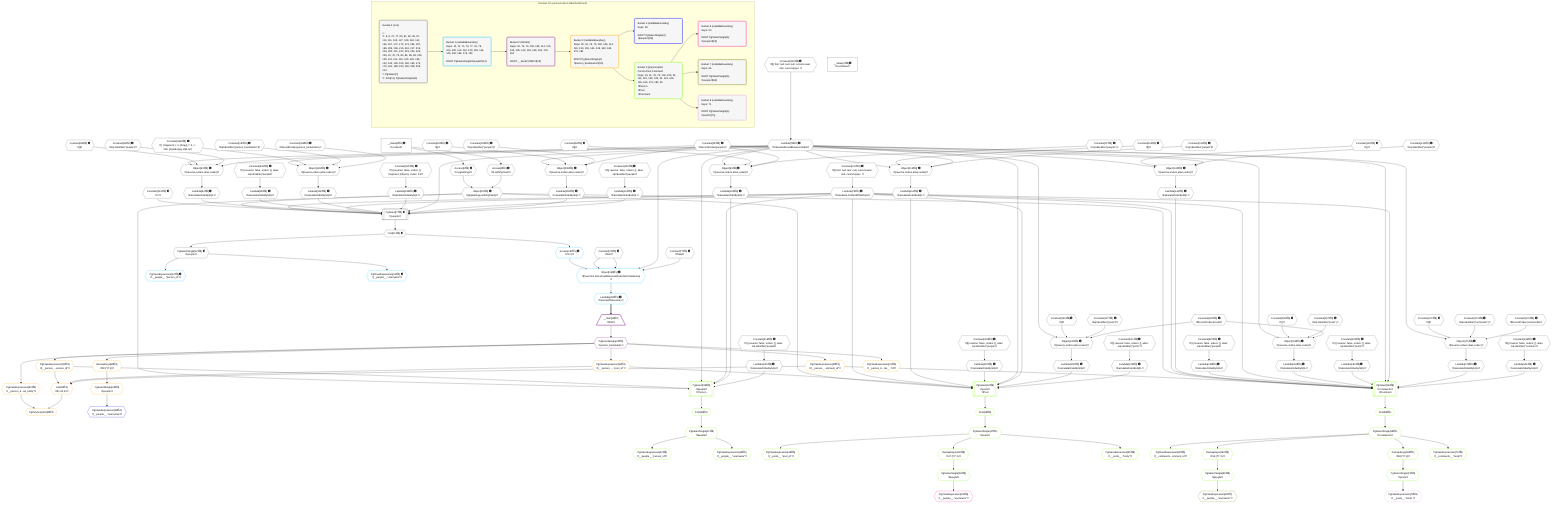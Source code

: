 %%{init: {'themeVariables': { 'fontSize': '12px'}}}%%
graph TD
    classDef path fill:#eee,stroke:#000,color:#000
    classDef plan fill:#fff,stroke-width:1px,color:#000
    classDef itemplan fill:#fff,stroke-width:2px,color:#000
    classDef unbatchedplan fill:#dff,stroke-width:1px,color:#000
    classDef sideeffectplan fill:#fcc,stroke-width:2px,color:#000
    classDef bucket fill:#f6f6f6,color:#000,stroke-width:2px,text-align:left


    %% plan dependencies
    PgSelect7[["PgSelect[7∈0] ➊<br />ᐸpeopleᐳ"]]:::plan
    Object10{{"Object[10∈0] ➊<br />ᐸ{pgSettings,withPgClient}ᐳ"}}:::plan
    Constant215{{"Constant[215∈0] ➊<br />ᐸ2ᐳ"}}:::plan
    Lambda79{{"Lambda[79∈0] ➊<br />ᐸcalculateLimitAndOffsetSQLᐳ"}}:::plan
    Lambda84{{"Lambda[84∈0] ➊<br />ᐸcalculateOrderBySQLᐳ"}}:::plan
    Lambda89{{"Lambda[89∈0] ➊<br />ᐸcalculateOrderBySQLᐳ"}}:::plan
    Lambda190{{"Lambda[190∈0] ➊<br />ᐸcalculateOrderBySQLᐳ"}}:::plan
    Lambda195{{"Lambda[195∈0] ➊<br />ᐸcalculateOrderBySQLᐳ"}}:::plan
    Lambda76{{"Lambda[76∈0] ➊<br />ᐸcalculateShouldReverseOrderᐳ"}}:::plan
    Lambda209{{"Lambda[209∈0] ➊<br />ᐸcalculateOrderBySQLᐳ"}}:::plan
    Lambda214{{"Lambda[214∈0] ➊<br />ᐸcalculateOrderBySQLᐳ"}}:::plan
    Object10 & Constant215 & Lambda79 & Lambda84 & Lambda89 & Lambda79 & Lambda190 & Lambda195 & Lambda76 & Lambda79 & Lambda209 & Lambda214 --> PgSelect7
    Object83{{"Object[83∈0] ➊<br />ᐸ{reverse,orders,alias,codec}ᐳ"}}:::plan
    Constant80{{"Constant[80∈0] ➊<br />ᐸ[]ᐳ"}}:::plan
    Constant81{{"Constant[81∈0] ➊<br />ᐸsql.identifier(”people”)ᐳ"}}:::plan
    Constant82{{"Constant[82∈0] ➊<br />ᐸRecordCodec(people)ᐳ"}}:::plan
    Lambda76 & Constant80 & Constant81 & Constant82 --> Object83
    Object99{{"Object[99∈0] ➊<br />ᐸ{reverse,orders,alias,codec}ᐳ"}}:::plan
    Constant96{{"Constant[96∈0] ➊<br />ᐸ[]ᐳ"}}:::plan
    Constant97{{"Constant[97∈0] ➊<br />ᐸsql.identifier(”people”)ᐳ"}}:::plan
    Lambda76 & Constant96 & Constant97 & Constant82 --> Object99
    Object113{{"Object[113∈0] ➊<br />ᐸ{reverse,orders,alias,codec}ᐳ"}}:::plan
    Constant110{{"Constant[110∈0] ➊<br />ᐸ[]ᐳ"}}:::plan
    Constant111{{"Constant[111∈0] ➊<br />ᐸsql.identifier(”people”)ᐳ"}}:::plan
    Lambda76 & Constant110 & Constant111 & Constant82 --> Object113
    Object129{{"Object[129∈0] ➊<br />ᐸ{reverse,orders,alias,codec}ᐳ"}}:::plan
    Constant126{{"Constant[126∈0] ➊<br />ᐸ[]ᐳ"}}:::plan
    Constant127{{"Constant[127∈0] ➊<br />ᐸsql.identifier(”posts”)ᐳ"}}:::plan
    Constant128{{"Constant[128∈0] ➊<br />ᐸRecordCodec(posts)ᐳ"}}:::plan
    Lambda76 & Constant126 & Constant127 & Constant128 --> Object129
    Object143{{"Object[143∈0] ➊<br />ᐸ{reverse,orders,alias,codec}ᐳ"}}:::plan
    Constant140{{"Constant[140∈0] ➊<br />ᐸ[]ᐳ"}}:::plan
    Constant141{{"Constant[141∈0] ➊<br />ᐸsql.identifier(”people”)ᐳ"}}:::plan
    Lambda76 & Constant140 & Constant141 & Constant82 --> Object143
    Object159{{"Object[159∈0] ➊<br />ᐸ{reverse,orders,alias,codec}ᐳ"}}:::plan
    Constant156{{"Constant[156∈0] ➊<br />ᐸ[]ᐳ"}}:::plan
    Constant157{{"Constant[157∈0] ➊<br />ᐸsql.identifier(”posts”)ᐳ"}}:::plan
    Lambda76 & Constant156 & Constant157 & Constant128 --> Object159
    Object175{{"Object[175∈0] ➊<br />ᐸ{reverse,orders,alias,codec}ᐳ"}}:::plan
    Constant172{{"Constant[172∈0] ➊<br />ᐸ[]ᐳ"}}:::plan
    Constant173{{"Constant[173∈0] ➊<br />ᐸsql.identifier(”comments”)ᐳ"}}:::plan
    Constant174{{"Constant[174∈0] ➊<br />ᐸRecordCodec(comments)ᐳ"}}:::plan
    Lambda76 & Constant172 & Constant173 & Constant174 --> Object175
    Object189{{"Object[189∈0] ➊<br />ᐸ{reverse,orders,alias,codec}ᐳ"}}:::plan
    Constant186{{"Constant[186∈0] ➊<br />ᐸ[ { fragment: { n: [Array], f: 0, c: 266, [Symbol(pg-sql2-tyᐳ"}}:::plan
    Constant187{{"Constant[187∈0] ➊<br />ᐸsql.identifier(”person_bookmarks”)ᐳ"}}:::plan
    Constant188{{"Constant[188∈0] ➊<br />ᐸRecordCodec(person_bookmarks)ᐳ"}}:::plan
    Lambda76 & Constant186 & Constant187 & Constant188 --> Object189
    Object208{{"Object[208∈0] ➊<br />ᐸ{reverse,orders,alias,codec}ᐳ"}}:::plan
    Constant205{{"Constant[205∈0] ➊<br />ᐸ[]ᐳ"}}:::plan
    Constant206{{"Constant[206∈0] ➊<br />ᐸsql.identifier(”people”)ᐳ"}}:::plan
    Lambda76 & Constant205 & Constant206 & Constant82 --> Object208
    Access8{{"Access[8∈0] ➊<br />ᐸ2.pgSettingsᐳ"}}:::plan
    Access9{{"Access[9∈0] ➊<br />ᐸ2.withPgClientᐳ"}}:::plan
    Access8 & Access9 --> Object10
    __Value2["__Value[2∈0] ➊<br />ᐸcontextᐳ"]:::plan
    __Value2 --> Access8
    __Value2 --> Access9
    First11{{"First[11∈0] ➊"}}:::plan
    PgSelect7 --> First11
    PgSelectSingle12{{"PgSelectSingle[12∈0] ➊<br />ᐸpeopleᐳ"}}:::plan
    First11 --> PgSelectSingle12
    Constant216{{"Constant[216∈0] ➊<br />ᐸ§{ first: null, last: null, cursorLower: null, cursorUpper: ᐳ"}}:::plan
    Constant216 --> Lambda76
    Constant217{{"Constant[217∈0] ➊<br />ᐸ§{ first: null, last: null, cursorLower: null, cursorUpper: ᐳ"}}:::plan
    Constant217 --> Lambda79
    Object83 --> Lambda84
    Constant218{{"Constant[218∈0] ➊<br />ᐸ§{ reverse: false, orders: [], alias: sql.identifier(”peopleᐳ"}}:::plan
    Constant218 --> Lambda89
    Lambda100{{"Lambda[100∈0] ➊<br />ᐸcalculateOrderBySQLᐳ"}}:::plan
    Object99 --> Lambda100
    Lambda105{{"Lambda[105∈0] ➊<br />ᐸcalculateOrderBySQLᐳ"}}:::plan
    Constant219{{"Constant[219∈0] ➊<br />ᐸ§{ reverse: false, orders: [], alias: sql.identifier(”peopleᐳ"}}:::plan
    Constant219 --> Lambda105
    Lambda114{{"Lambda[114∈0] ➊<br />ᐸcalculateOrderBySQLᐳ"}}:::plan
    Object113 --> Lambda114
    Lambda119{{"Lambda[119∈0] ➊<br />ᐸcalculateOrderBySQLᐳ"}}:::plan
    Constant220{{"Constant[220∈0] ➊<br />ᐸ§{ reverse: false, orders: [], alias: sql.identifier(”peopleᐳ"}}:::plan
    Constant220 --> Lambda119
    Lambda130{{"Lambda[130∈0] ➊<br />ᐸcalculateOrderBySQLᐳ"}}:::plan
    Object129 --> Lambda130
    Lambda135{{"Lambda[135∈0] ➊<br />ᐸcalculateOrderBySQLᐳ"}}:::plan
    Constant221{{"Constant[221∈0] ➊<br />ᐸ§{ reverse: false, orders: [], alias: sql.identifier(”posts”ᐳ"}}:::plan
    Constant221 --> Lambda135
    Lambda144{{"Lambda[144∈0] ➊<br />ᐸcalculateOrderBySQLᐳ"}}:::plan
    Object143 --> Lambda144
    Lambda149{{"Lambda[149∈0] ➊<br />ᐸcalculateOrderBySQLᐳ"}}:::plan
    Constant222{{"Constant[222∈0] ➊<br />ᐸ§{ reverse: false, orders: [], alias: sql.identifier(”peopleᐳ"}}:::plan
    Constant222 --> Lambda149
    Lambda160{{"Lambda[160∈0] ➊<br />ᐸcalculateOrderBySQLᐳ"}}:::plan
    Object159 --> Lambda160
    Lambda165{{"Lambda[165∈0] ➊<br />ᐸcalculateOrderBySQLᐳ"}}:::plan
    Constant223{{"Constant[223∈0] ➊<br />ᐸ§{ reverse: false, orders: [], alias: sql.identifier(”posts”ᐳ"}}:::plan
    Constant223 --> Lambda165
    Lambda176{{"Lambda[176∈0] ➊<br />ᐸcalculateOrderBySQLᐳ"}}:::plan
    Object175 --> Lambda176
    Lambda181{{"Lambda[181∈0] ➊<br />ᐸcalculateOrderBySQLᐳ"}}:::plan
    Constant224{{"Constant[224∈0] ➊<br />ᐸ§{ reverse: false, orders: [], alias: sql.identifier(”commenᐳ"}}:::plan
    Constant224 --> Lambda181
    Object189 --> Lambda190
    Constant225{{"Constant[225∈0] ➊<br />ᐸ§{ reverse: false, orders: [ { fragment: [Object], codec: Coᐳ"}}:::plan
    Constant225 --> Lambda195
    Object208 --> Lambda209
    Constant226{{"Constant[226∈0] ➊<br />ᐸ§{ reverse: false, orders: [], alias: sql.identifier(”peopleᐳ"}}:::plan
    Constant226 --> Lambda214
    __Value4["__Value[4∈0] ➊<br />ᐸrootValueᐳ"]:::plan
    Constant74{{"Constant[74∈0] ➊<br />ᐸnullᐳ"}}:::plan
    Constant77{{"Constant[77∈0] ➊<br />ᐸfalseᐳ"}}:::plan
    Object199{{"Object[199∈1] ➊<br />ᐸ{rows,first,last,shouldReverseOrder,fetchOneExtra}ᐳ"}}:::plan
    Access197{{"Access[197∈1] ➊<br />ᐸ11.0ᐳ"}}:::plan
    Access197 & Constant74 & Constant74 & Lambda76 & Constant77 --> Object199
    PgClassExpression13{{"PgClassExpression[13∈1] ➊<br />ᐸ__people__.”person_id”ᐳ"}}:::plan
    PgSelectSingle12 --> PgClassExpression13
    PgClassExpression14{{"PgClassExpression[14∈1] ➊<br />ᐸ__people__.”username”ᐳ"}}:::plan
    PgSelectSingle12 --> PgClassExpression14
    First11 --> Access197
    Lambda200{{"Lambda[200∈1] ➊<br />ᐸreverseIfNecessaryᐳ"}}:::plan
    Object199 --> Lambda200
    __Item19[/"__Item[19∈2]<br />ᐸ200ᐳ"\]:::itemplan
    Lambda200 ==> __Item19
    PgSelectSingle20{{"PgSelectSingle[20∈2]<br />ᐸperson_bookmarksᐳ"}}:::plan
    __Item19 --> PgSelectSingle20
    List34{{"List[34∈3]<br />ᐸ31,32,33ᐳ"}}:::plan
    PgClassExpression31{{"PgClassExpression[31∈3]<br />ᐸ(__person_...person_id”ᐳ"}}:::plan
    PgClassExpression32{{"PgClassExpression[32∈3]<br />ᐸ(__person_....”post_id”ᐳ"}}:::plan
    PgClassExpression33{{"PgClassExpression[33∈3]<br />ᐸ(__person_...omment_id”ᐳ"}}:::plan
    PgClassExpression31 & PgClassExpression32 & PgClassExpression33 --> List34
    PgPolymorphic35{{"PgPolymorphic[35∈3]"}}:::plan
    PgClassExpression30{{"PgClassExpression[30∈3]<br />ᐸ__person_b...ed_entity”ᐳ"}}:::plan
    PgClassExpression30 & List34 --> PgPolymorphic35
    PgClassExpression21{{"PgClassExpression[21∈3]<br />ᐸ__person_b...rks__.”id”ᐳ"}}:::plan
    PgSelectSingle20 --> PgClassExpression21
    PgSelectSingle28{{"PgSelectSingle[28∈3]<br />ᐸpeopleᐳ"}}:::plan
    RemapKeys90{{"RemapKeys[90∈3]<br />ᐸ20:{”0”:1}ᐳ"}}:::plan
    RemapKeys90 --> PgSelectSingle28
    PgSelectSingle20 --> PgClassExpression30
    PgSelectSingle20 --> PgClassExpression31
    PgSelectSingle20 --> PgClassExpression32
    PgSelectSingle20 --> PgClassExpression33
    PgSelectSingle20 --> RemapKeys90
    PgClassExpression29{{"PgClassExpression[29∈4]<br />ᐸ__people__.”username”ᐳ"}}:::plan
    PgSelectSingle28 --> PgClassExpression29
    PgSelect56[["PgSelect[56∈5]<br />ᐸcommentsᐳ<br />ᐳComment"]]:::plan
    Object10 & PgClassExpression33 & Lambda79 & Lambda144 & Lambda149 & Lambda79 & Lambda160 & Lambda165 & Lambda76 & Lambda79 & Lambda176 & Lambda181 --> PgSelect56
    PgSelect44[["PgSelect[44∈5]<br />ᐸpostsᐳ<br />ᐳPost"]]:::plan
    Object10 & PgClassExpression32 & Lambda79 & Lambda114 & Lambda119 & Lambda76 & Lambda79 & Lambda130 & Lambda135 --> PgSelect44
    PgSelect36[["PgSelect[36∈5]<br />ᐸpeopleᐳ<br />ᐳPerson"]]:::plan
    Object10 & PgClassExpression31 & Lambda76 & Lambda79 & Lambda100 & Lambda105 --> PgSelect36
    First40{{"First[40∈5]"}}:::plan
    PgSelect36 --> First40
    PgSelectSingle41{{"PgSelectSingle[41∈5]<br />ᐸpeopleᐳ"}}:::plan
    First40 --> PgSelectSingle41
    PgClassExpression42{{"PgClassExpression[42∈5]<br />ᐸ__people__.”person_id”ᐳ"}}:::plan
    PgSelectSingle41 --> PgClassExpression42
    PgClassExpression43{{"PgClassExpression[43∈5]<br />ᐸ__people__.”username”ᐳ"}}:::plan
    PgSelectSingle41 --> PgClassExpression43
    First46{{"First[46∈5]"}}:::plan
    PgSelect44 --> First46
    PgSelectSingle47{{"PgSelectSingle[47∈5]<br />ᐸpostsᐳ"}}:::plan
    First46 --> PgSelectSingle47
    PgClassExpression48{{"PgClassExpression[48∈5]<br />ᐸ__posts__.”post_id”ᐳ"}}:::plan
    PgSelectSingle47 --> PgClassExpression48
    PgSelectSingle53{{"PgSelectSingle[53∈5]<br />ᐸpeopleᐳ"}}:::plan
    RemapKeys120{{"RemapKeys[120∈5]<br />ᐸ47:{”0”:1}ᐳ"}}:::plan
    RemapKeys120 --> PgSelectSingle53
    PgClassExpression55{{"PgClassExpression[55∈5]<br />ᐸ__posts__.”body”ᐳ"}}:::plan
    PgSelectSingle47 --> PgClassExpression55
    First58{{"First[58∈5]"}}:::plan
    PgSelect56 --> First58
    PgSelectSingle59{{"PgSelectSingle[59∈5]<br />ᐸcommentsᐳ"}}:::plan
    First58 --> PgSelectSingle59
    PgClassExpression60{{"PgClassExpression[60∈5]<br />ᐸ__comments...omment_id”ᐳ"}}:::plan
    PgSelectSingle59 --> PgClassExpression60
    PgSelectSingle65{{"PgSelectSingle[65∈5]<br />ᐸpeopleᐳ"}}:::plan
    RemapKeys150{{"RemapKeys[150∈5]<br />ᐸ59:{”0”:1}ᐳ"}}:::plan
    RemapKeys150 --> PgSelectSingle65
    PgSelectSingle71{{"PgSelectSingle[71∈5]<br />ᐸpostsᐳ"}}:::plan
    RemapKeys166{{"RemapKeys[166∈5]<br />ᐸ59:{”0”:2}ᐳ"}}:::plan
    RemapKeys166 --> PgSelectSingle71
    PgClassExpression73{{"PgClassExpression[73∈5]<br />ᐸ__comments__.”body”ᐳ"}}:::plan
    PgSelectSingle59 --> PgClassExpression73
    PgSelectSingle47 --> RemapKeys120
    PgSelectSingle59 --> RemapKeys150
    PgSelectSingle59 --> RemapKeys166
    PgClassExpression54{{"PgClassExpression[54∈6]<br />ᐸ__people__.”username”ᐳ"}}:::plan
    PgSelectSingle53 --> PgClassExpression54
    PgClassExpression66{{"PgClassExpression[66∈7]<br />ᐸ__people__.”username”ᐳ"}}:::plan
    PgSelectSingle65 --> PgClassExpression66
    PgClassExpression72{{"PgClassExpression[72∈8]<br />ᐸ__posts__.”body”ᐳ"}}:::plan
    PgSelectSingle71 --> PgClassExpression72

    %% define steps

    subgraph "Buckets for queries/unions-table/bookmarks"
    Bucket0("Bucket 0 (root)<br /><br />1: <br />ᐳ: 8, 9, 74, 77, 80, 81, 82, 96, 97, 110, 111, 126, 127, 128, 140, 141, 156, 157, 172, 173, 174, 186, 187, 188, 205, 206, 215, 216, 217, 218, 219, 220, 221, 222, 223, 224, 225, 226, 10, 76, 79, 83, 84, 89, 99, 100, 105, 113, 114, 119, 129, 130, 135, 143, 144, 149, 159, 160, 165, 175, 176, 181, 189, 190, 195, 208, 209, 214<br />2: PgSelect[7]<br />ᐳ: First[11], PgSelectSingle[12]"):::bucket
    classDef bucket0 stroke:#696969
    class Bucket0,__Value2,__Value4,PgSelect7,Access8,Access9,Object10,First11,PgSelectSingle12,Constant74,Lambda76,Constant77,Lambda79,Constant80,Constant81,Constant82,Object83,Lambda84,Lambda89,Constant96,Constant97,Object99,Lambda100,Lambda105,Constant110,Constant111,Object113,Lambda114,Lambda119,Constant126,Constant127,Constant128,Object129,Lambda130,Lambda135,Constant140,Constant141,Object143,Lambda144,Lambda149,Constant156,Constant157,Object159,Lambda160,Lambda165,Constant172,Constant173,Constant174,Object175,Lambda176,Lambda181,Constant186,Constant187,Constant188,Object189,Lambda190,Lambda195,Constant205,Constant206,Object208,Lambda209,Lambda214,Constant215,Constant216,Constant217,Constant218,Constant219,Constant220,Constant221,Constant222,Constant223,Constant224,Constant225,Constant226 bucket0
    Bucket1("Bucket 1 (nullableBoundary)<br />Deps: 12, 11, 74, 76, 77, 10, 79, 100, 105, 114, 119, 130, 135, 144, 149, 160, 165, 176, 181<br /><br />ROOT PgSelectSingleᐸpeopleᐳ[12]"):::bucket
    classDef bucket1 stroke:#00bfff
    class Bucket1,PgClassExpression13,PgClassExpression14,Access197,Object199,Lambda200 bucket1
    Bucket2("Bucket 2 (listItem)<br />Deps: 10, 76, 79, 100, 105, 114, 119, 130, 135, 144, 149, 160, 165, 176, 181<br /><br />ROOT __Item{2}ᐸ200ᐳ[19]"):::bucket
    classDef bucket2 stroke:#7f007f
    class Bucket2,__Item19,PgSelectSingle20 bucket2
    Bucket3("Bucket 3 (nullableBoundary)<br />Deps: 20, 10, 76, 79, 100, 105, 114, 119, 130, 135, 144, 149, 160, 165, 176, 181<br /><br />ROOT PgSelectSingle{2}ᐸperson_bookmarksᐳ[20]"):::bucket
    classDef bucket3 stroke:#ffa500
    class Bucket3,PgClassExpression21,PgSelectSingle28,PgClassExpression30,PgClassExpression31,PgClassExpression32,PgClassExpression33,List34,PgPolymorphic35,RemapKeys90 bucket3
    Bucket4("Bucket 4 (nullableBoundary)<br />Deps: 28<br /><br />ROOT PgSelectSingle{3}ᐸpeopleᐳ[28]"):::bucket
    classDef bucket4 stroke:#0000ff
    class Bucket4,PgClassExpression29 bucket4
    Bucket5("Bucket 5 (polymorphic)<br />Person,Post,Comment<br />Deps: 10, 31, 76, 79, 100, 105, 32, 114, 119, 130, 135, 33, 144, 149, 160, 165, 176, 181, 35<br />ᐳPerson<br />ᐳPost<br />ᐳComment"):::bucket
    classDef bucket5 stroke:#7fff00
    class Bucket5,PgSelect36,First40,PgSelectSingle41,PgClassExpression42,PgClassExpression43,PgSelect44,First46,PgSelectSingle47,PgClassExpression48,PgSelectSingle53,PgClassExpression55,PgSelect56,First58,PgSelectSingle59,PgClassExpression60,PgSelectSingle65,PgSelectSingle71,PgClassExpression73,RemapKeys120,RemapKeys150,RemapKeys166 bucket5
    Bucket6("Bucket 6 (nullableBoundary)<br />Deps: 53<br /><br />ROOT PgSelectSingle{5}ᐸpeopleᐳ[53]"):::bucket
    classDef bucket6 stroke:#ff1493
    class Bucket6,PgClassExpression54 bucket6
    Bucket7("Bucket 7 (nullableBoundary)<br />Deps: 65<br /><br />ROOT PgSelectSingle{5}ᐸpeopleᐳ[65]"):::bucket
    classDef bucket7 stroke:#808000
    class Bucket7,PgClassExpression66 bucket7
    Bucket8("Bucket 8 (nullableBoundary)<br />Deps: 71<br /><br />ROOT PgSelectSingle{5}ᐸpostsᐳ[71]"):::bucket
    classDef bucket8 stroke:#dda0dd
    class Bucket8,PgClassExpression72 bucket8
    Bucket0 --> Bucket1
    Bucket1 --> Bucket2
    Bucket2 --> Bucket3
    Bucket3 --> Bucket4 & Bucket5
    Bucket5 --> Bucket6 & Bucket7 & Bucket8
    end